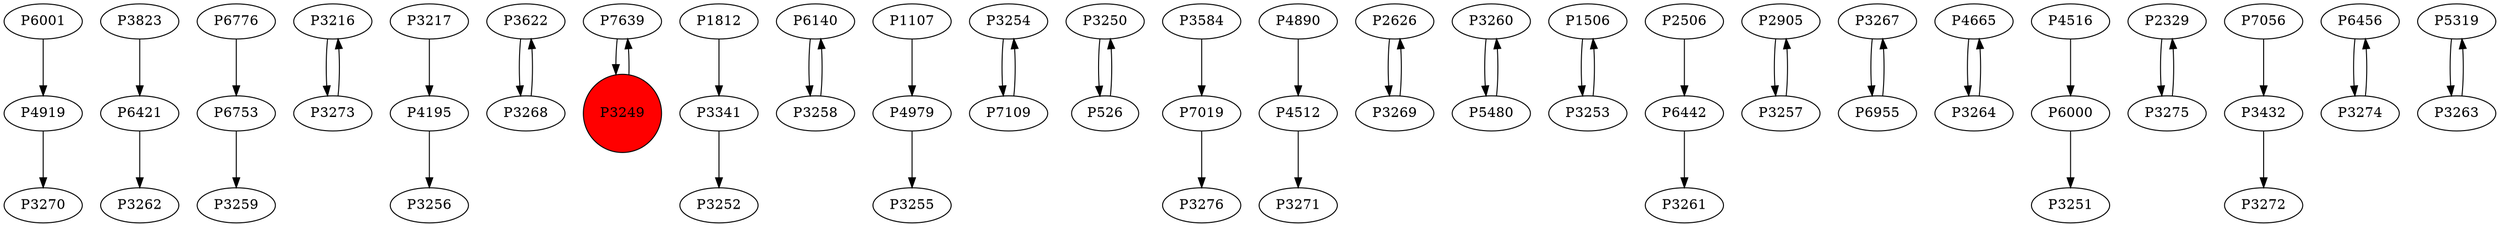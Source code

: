 digraph {
	P4919 -> P3270
	P3823 -> P6421
	P6776 -> P6753
	P3216 -> P3273
	P4195 -> P3256
	P3622 -> P3268
	P7639 -> P3249
	P1812 -> P3341
	P6140 -> P3258
	P3258 -> P6140
	P4979 -> P3255
	P3341 -> P3252
	P3254 -> P7109
	P6001 -> P4919
	P3250 -> P526
	P7019 -> P3276
	P4512 -> P3271
	P2626 -> P3269
	P3260 -> P5480
	P1506 -> P3253
	P2506 -> P6442
	P2905 -> P3257
	P3267 -> P6955
	P3269 -> P2626
	P6955 -> P3267
	P1107 -> P4979
	P3257 -> P2905
	P4665 -> P3264
	P3253 -> P1506
	P4516 -> P6000
	P5480 -> P3260
	P6442 -> P3261
	P2329 -> P3275
	P6000 -> P3251
	P7056 -> P3432
	P3249 -> P7639
	P3273 -> P3216
	P526 -> P3250
	P6421 -> P3262
	P6753 -> P3259
	P3217 -> P4195
	P6456 -> P3274
	P3264 -> P4665
	P7109 -> P3254
	P5319 -> P3263
	P3274 -> P6456
	P3432 -> P3272
	P3584 -> P7019
	P3275 -> P2329
	P3268 -> P3622
	P4890 -> P4512
	P3263 -> P5319
	P3249 [shape=circle]
	P3249 [style=filled]
	P3249 [fillcolor=red]
}